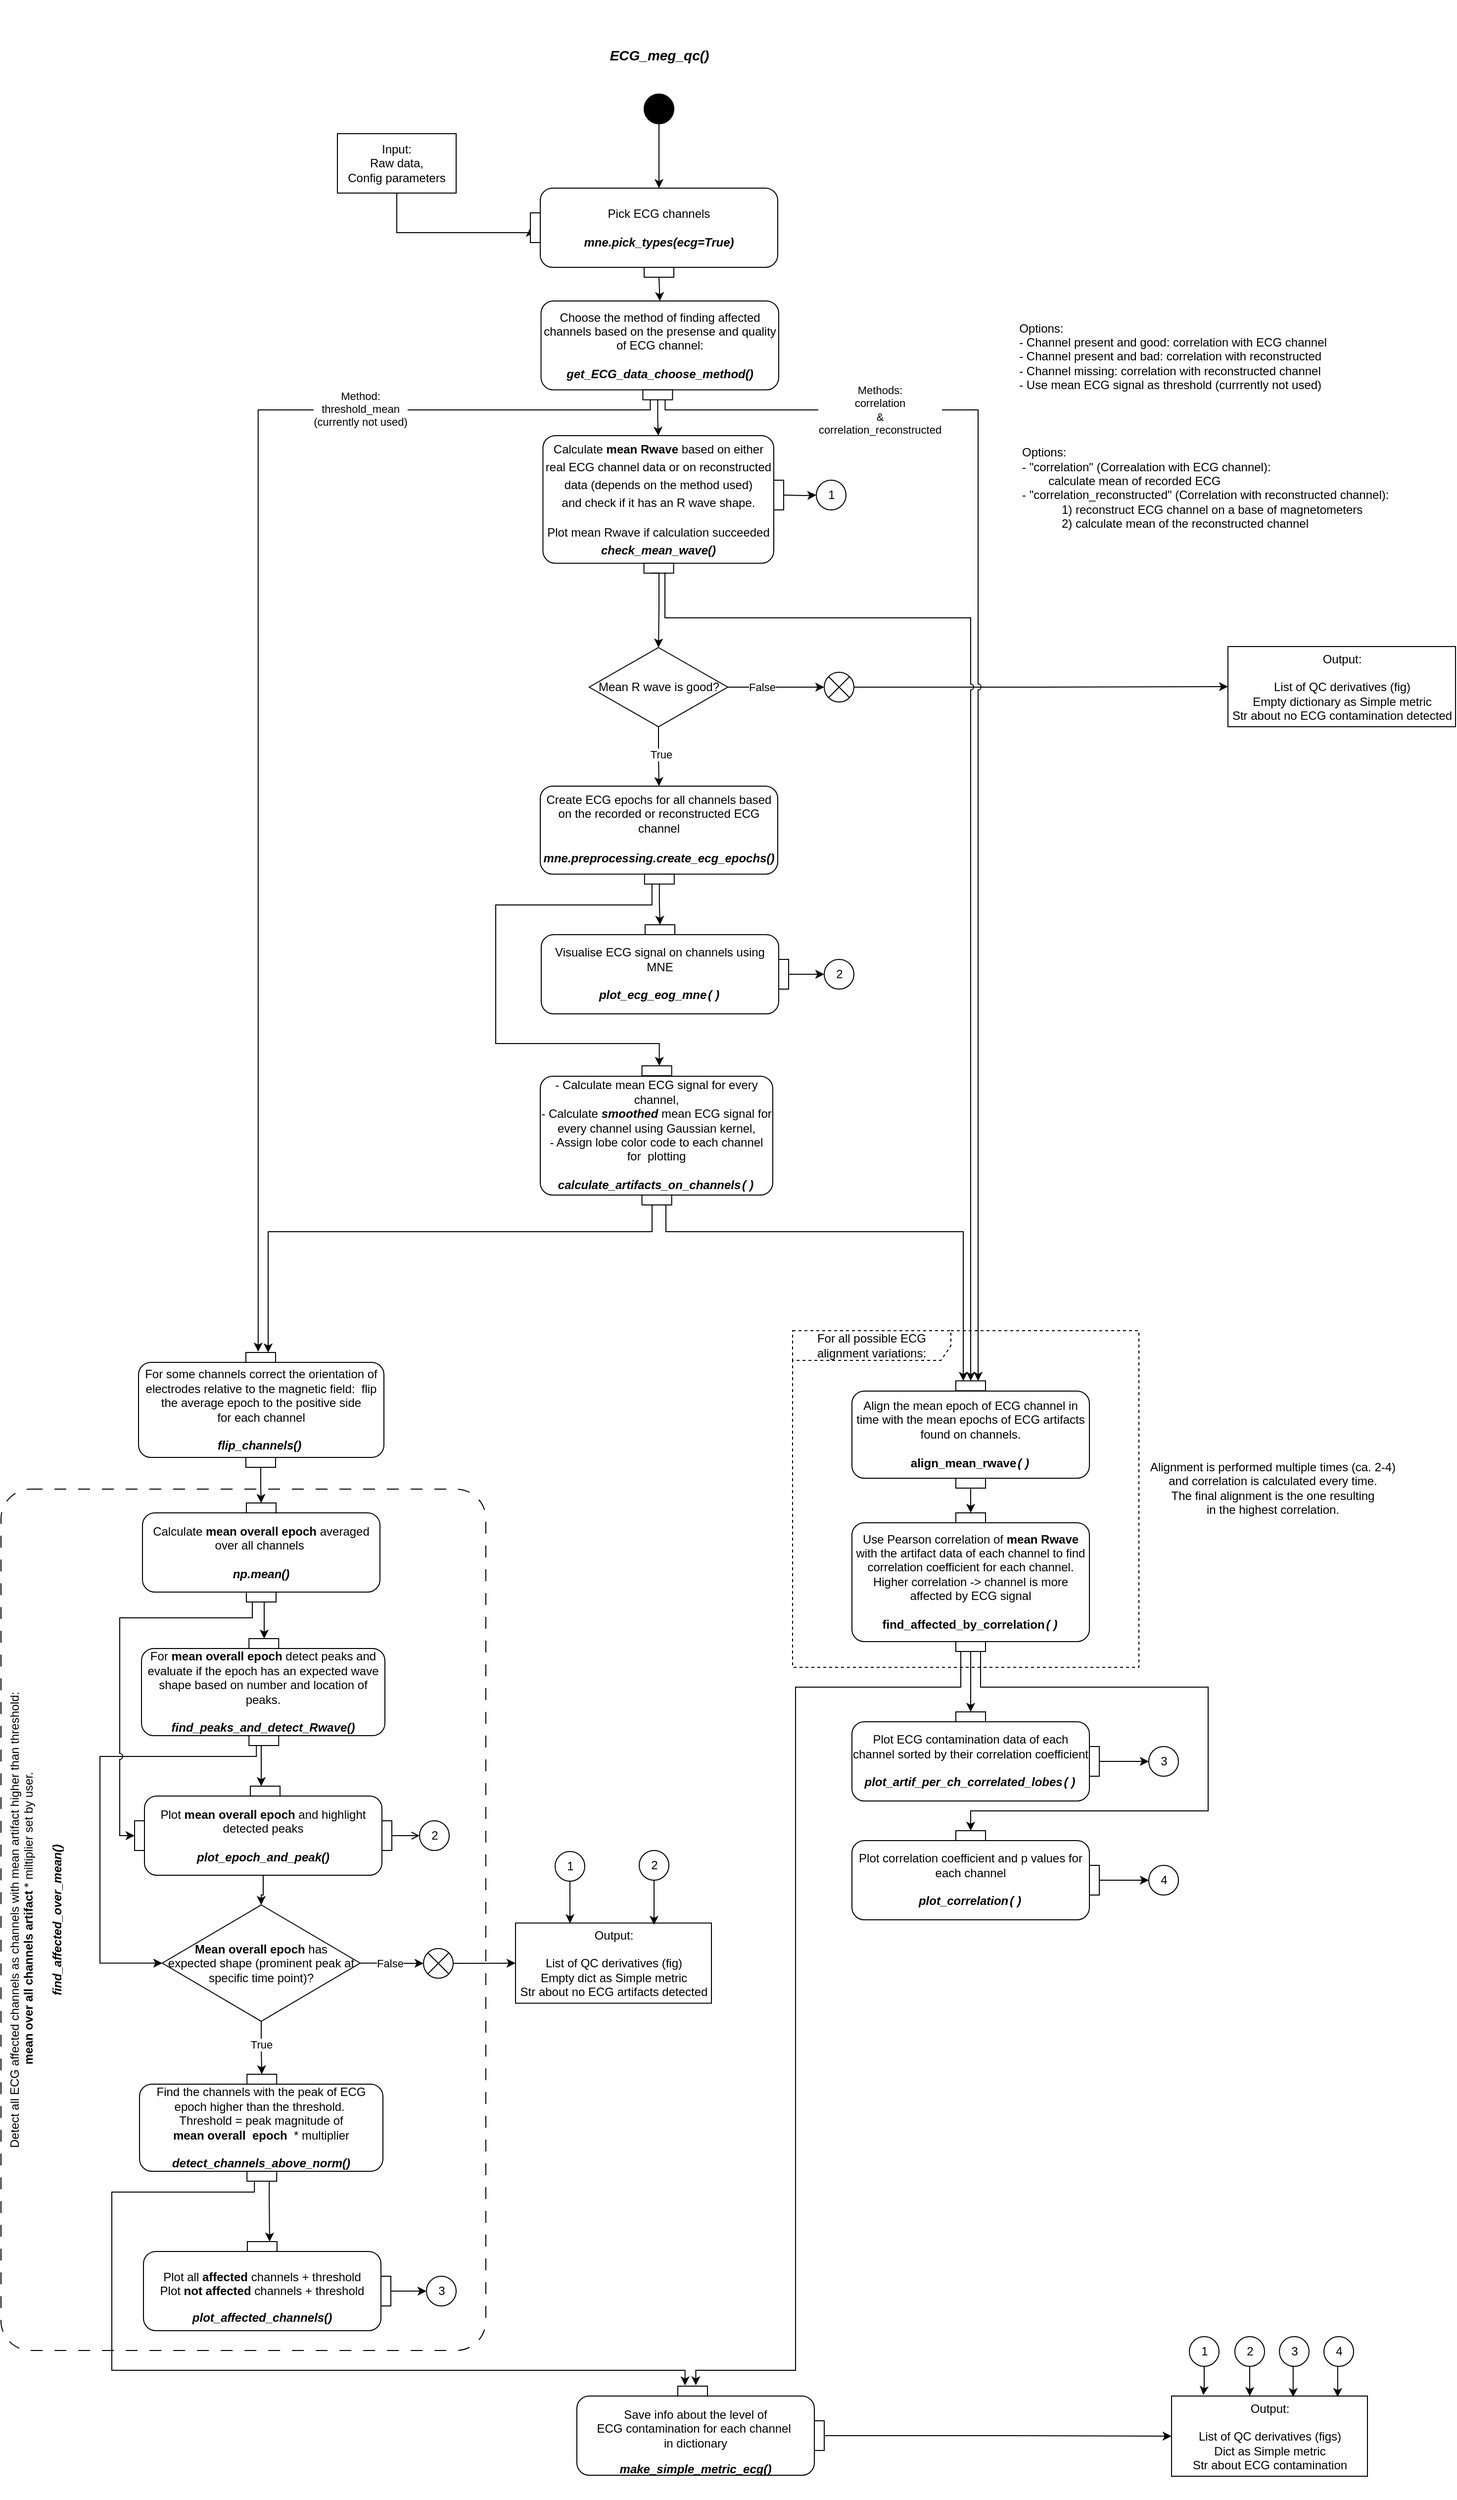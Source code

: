 <mxfile version="21.6.8" type="device">
  <diagram name="Page-1" id="929967ad-93f9-6ef4-fab6-5d389245f69c">
    <mxGraphModel dx="2554" dy="3474" grid="1" gridSize="10" guides="1" tooltips="1" connect="1" arrows="1" fold="1" page="0" pageScale="1.5" pageWidth="827" pageHeight="1169" background="none" math="0" shadow="0">
      <root>
        <mxCell id="0" style=";html=1;" />
        <mxCell id="1" style=";html=1;" parent="0" />
        <mxCell id="1672d66443f91eb5-23" value="&lt;font style=&quot;font-size: 14px;&quot;&gt;&lt;br&gt;&lt;i&gt;ECG_meg_qc()&lt;/i&gt;&lt;br&gt;&lt;/font&gt;" style="text;strokeColor=none;fillColor=none;html=1;fontSize=28;fontStyle=1;verticalAlign=middle;align=center;" parent="1" vertex="1">
          <mxGeometry x="-1190" y="-2580" width="1110" height="40" as="geometry" />
        </mxCell>
        <mxCell id="qlgW9oU40mQZMEhXMN03-3" style="edgeStyle=orthogonalEdgeStyle;rounded=0;orthogonalLoop=1;jettySize=auto;html=1;entryX=0;entryY=0.5;entryDx=0;entryDy=0;" parent="1" source="q_XP9tdPbFsaZTS1878Z-1" target="q_XP9tdPbFsaZTS1878Z-9" edge="1">
          <mxGeometry relative="1" as="geometry">
            <Array as="points">
              <mxPoint x="-900" y="-2359" />
            </Array>
          </mxGeometry>
        </mxCell>
        <mxCell id="q_XP9tdPbFsaZTS1878Z-1" value="Input:&lt;br style=&quot;border-color: var(--border-color);&quot;&gt;Raw data,&lt;br&gt;Config parameters" style="rounded=0;whiteSpace=wrap;html=1;" parent="1" vertex="1">
          <mxGeometry x="-960" y="-2459" width="120" height="60" as="geometry" />
        </mxCell>
        <mxCell id="q_XP9tdPbFsaZTS1878Z-12" value="" style="edgeStyle=orthogonalEdgeStyle;rounded=0;orthogonalLoop=1;jettySize=auto;html=1;" parent="1" source="q_XP9tdPbFsaZTS1878Z-2" target="q_XP9tdPbFsaZTS1878Z-8" edge="1">
          <mxGeometry relative="1" as="geometry" />
        </mxCell>
        <mxCell id="q_XP9tdPbFsaZTS1878Z-2" value="" style="ellipse;fillColor=strokeColor;" parent="1" vertex="1">
          <mxGeometry x="-650" y="-2499" width="30" height="30" as="geometry" />
        </mxCell>
        <mxCell id="q_XP9tdPbFsaZTS1878Z-7" value="" style="group;flipV=1;" parent="1" vertex="1" connectable="0">
          <mxGeometry x="-765" y="-2404" width="250" height="90" as="geometry" />
        </mxCell>
        <mxCell id="q_XP9tdPbFsaZTS1878Z-8" value="Pick ECG channels&lt;br&gt;&lt;br&gt;&lt;b&gt;&lt;i&gt;mne.pick_types(ecg=True)&lt;/i&gt;&lt;/b&gt;" style="html=1;align=center;verticalAlign=middle;rounded=1;absoluteArcSize=1;arcSize=25;dashed=0;fontFamily=Helvetica;fontSize=12;whiteSpace=wrap;container=0;noLabel=0;imageAlign=center;" parent="q_XP9tdPbFsaZTS1878Z-7" vertex="1">
          <mxGeometry x="10" width="240" height="80" as="geometry" />
        </mxCell>
        <mxCell id="q_XP9tdPbFsaZTS1878Z-9" value="pinIn 2" style="fontStyle=0;labelPosition=left;verticalLabelPosition=middle;align=right;verticalAlign=middle;spacingLeft=2;fontFamily=Helvetica;fontSize=12;flipH=0;resizable=0;container=0;noLabel=1;" parent="q_XP9tdPbFsaZTS1878Z-7" vertex="1">
          <mxGeometry y="25" width="10" height="30" as="geometry" />
        </mxCell>
        <mxCell id="q_XP9tdPbFsaZTS1878Z-10" value="pinIn 1" style="fontStyle=0;labelPosition=center;verticalLabelPosition=top;align=center;verticalAlign=bottom;spacingLeft=2;fontFamily=Helvetica;fontSize=12;resizable=0;container=0;noLabel=1;" parent="q_XP9tdPbFsaZTS1878Z-7" vertex="1">
          <mxGeometry x="115" y="80" width="30" height="10" as="geometry" />
        </mxCell>
        <mxCell id="q_XP9tdPbFsaZTS1878Z-124" value="" style="edgeStyle=orthogonalEdgeStyle;rounded=0;orthogonalLoop=1;jettySize=auto;html=1;" parent="1" source="q_XP9tdPbFsaZTS1878Z-117" target="q_XP9tdPbFsaZTS1878Z-123" edge="1">
          <mxGeometry relative="1" as="geometry" />
        </mxCell>
        <mxCell id="q_XP9tdPbFsaZTS1878Z-125" value="True" style="edgeLabel;html=1;align=center;verticalAlign=middle;resizable=0;points=[];" parent="q_XP9tdPbFsaZTS1878Z-124" vertex="1" connectable="0">
          <mxGeometry x="-0.128" relative="1" as="geometry">
            <mxPoint as="offset" />
          </mxGeometry>
        </mxCell>
        <mxCell id="jzh1gqENJoQ-7TW8aTZ5-4" value="" style="edgeStyle=orthogonalEdgeStyle;rounded=0;jumpStyle=arc;orthogonalLoop=1;jettySize=auto;html=1;" parent="1" source="q_XP9tdPbFsaZTS1878Z-117" target="jzh1gqENJoQ-7TW8aTZ5-3" edge="1">
          <mxGeometry relative="1" as="geometry" />
        </mxCell>
        <mxCell id="jzh1gqENJoQ-7TW8aTZ5-5" value="False" style="edgeLabel;html=1;align=center;verticalAlign=middle;resizable=0;points=[];" parent="jzh1gqENJoQ-7TW8aTZ5-4" vertex="1" connectable="0">
          <mxGeometry x="-0.066" relative="1" as="geometry">
            <mxPoint as="offset" />
          </mxGeometry>
        </mxCell>
        <mxCell id="q_XP9tdPbFsaZTS1878Z-117" value="&lt;b style=&quot;border-color: var(--border-color);&quot;&gt;Mean overall epoch&lt;/b&gt;&amp;nbsp;has&lt;br style=&quot;border-color: var(--border-color);&quot;&gt;&lt;font style=&quot;border-color: var(--border-color);&quot;&gt;expected&lt;/font&gt;&amp;nbsp;&lt;font style=&quot;border-color: var(--border-color);&quot;&gt;shape (prominent peak at specific time point)?&lt;/font&gt;" style="rhombus;html=1;fontSize=12;whiteSpace=wrap;" parent="1" vertex="1">
          <mxGeometry x="-1137" y="-670" width="200" height="117.5" as="geometry" />
        </mxCell>
        <mxCell id="q_XP9tdPbFsaZTS1878Z-118" style="edgeStyle=orthogonalEdgeStyle;rounded=0;orthogonalLoop=1;jettySize=auto;html=1;entryX=0;entryY=0.5;entryDx=0;entryDy=0;exitX=0.25;exitY=1;exitDx=0;exitDy=0;jumpStyle=arc;" parent="1" source="q_XP9tdPbFsaZTS1878Z-78" target="q_XP9tdPbFsaZTS1878Z-117" edge="1">
          <mxGeometry relative="1" as="geometry">
            <mxPoint x="-988" y="-701" as="sourcePoint" />
            <Array as="points">
              <mxPoint x="-1042" y="-820" />
              <mxPoint x="-1200" y="-820" />
              <mxPoint x="-1200" y="-611" />
            </Array>
            <mxPoint x="-1120" y="-481" as="targetPoint" />
          </mxGeometry>
        </mxCell>
        <mxCell id="q_XP9tdPbFsaZTS1878Z-120" value="" style="group" parent="1" vertex="1" connectable="0">
          <mxGeometry x="-1117" y="-370" width="397" height="290" as="geometry" />
        </mxCell>
        <mxCell id="q_XP9tdPbFsaZTS1878Z-121" value="&lt;div style=&quot;border-color: var(--border-color);&quot;&gt;Find the channels with the&amp;nbsp;peak&lt;span style=&quot;border-color: var(--border-color); background-color: initial;&quot;&gt;&amp;nbsp;of ECG epoch higher than the threshold.&amp;nbsp;&lt;/span&gt;&lt;/div&gt;&lt;div style=&quot;border-color: var(--border-color);&quot;&gt;&lt;span style=&quot;border-color: var(--border-color); background-color: initial;&quot;&gt;Threshold = peak magnitude of &lt;br&gt;&lt;b&gt;mean overall&amp;nbsp; epoch&lt;/b&gt;&amp;nbsp; * multiplier&lt;/span&gt;&lt;/div&gt;&lt;br style=&quot;border-color: var(--border-color);&quot;&gt;&lt;b&gt;&lt;i&gt;detect_channels_above_norm()&lt;/i&gt;&lt;/b&gt;" style="html=1;align=center;verticalAlign=middle;rounded=1;absoluteArcSize=1;arcSize=25;dashed=0;fontFamily=Helvetica;fontSize=12;whiteSpace=wrap;container=0;noLabel=0;imageAlign=center;" parent="q_XP9tdPbFsaZTS1878Z-120" vertex="1">
          <mxGeometry x="-43" y="-119" width="246.0" height="88" as="geometry" />
        </mxCell>
        <mxCell id="q_XP9tdPbFsaZTS1878Z-122" value="pinOut 2" style="fontStyle=0;labelPosition=center;verticalLabelPosition=bottom;align=center;verticalAlign=top;spacingLeft=2;fontFamily=Helvetica;fontSize=12;resizable=0;container=0;noLabel=1;" parent="q_XP9tdPbFsaZTS1878Z-120" vertex="1">
          <mxGeometry x="65.625" y="-31.0" width="30" height="10" as="geometry" />
        </mxCell>
        <mxCell id="q_XP9tdPbFsaZTS1878Z-123" value="pinIn 1" style="fontStyle=0;labelPosition=center;verticalLabelPosition=top;align=center;verticalAlign=bottom;spacingLeft=2;fontFamily=Helvetica;fontSize=12;resizable=0;container=0;noLabel=1;" parent="q_XP9tdPbFsaZTS1878Z-120" vertex="1">
          <mxGeometry x="65.625" y="-129" width="30" height="10" as="geometry" />
        </mxCell>
        <mxCell id="q_XP9tdPbFsaZTS1878Z-130" value="" style="edgeStyle=orthogonalEdgeStyle;rounded=0;orthogonalLoop=1;jettySize=auto;html=1;exitX=0.75;exitY=1;exitDx=0;exitDy=0;entryX=0.75;entryY=0;entryDx=0;entryDy=0;" parent="1" source="q_XP9tdPbFsaZTS1878Z-122" target="q_XP9tdPbFsaZTS1878Z-129" edge="1">
          <mxGeometry relative="1" as="geometry">
            <mxPoint x="-1033" y="-390" as="sourcePoint" />
            <mxPoint x="-1033" y="-350" as="targetPoint" />
            <Array as="points">
              <mxPoint x="-1029" y="-371" />
              <mxPoint x="-1028" y="-350" />
            </Array>
          </mxGeometry>
        </mxCell>
        <mxCell id="q_XP9tdPbFsaZTS1878Z-132" value="" style="group" parent="1" vertex="1" connectable="0">
          <mxGeometry x="-1156" y="-330" width="250" height="100" as="geometry" />
        </mxCell>
        <mxCell id="q_XP9tdPbFsaZTS1878Z-126" value="" style="group" parent="q_XP9tdPbFsaZTS1878Z-132" vertex="1" connectable="0">
          <mxGeometry width="240" height="100" as="geometry" />
        </mxCell>
        <mxCell id="q_XP9tdPbFsaZTS1878Z-127" value="&lt;p style=&quot;border-color: var(--border-color);&quot;&gt;Plot all&lt;b style=&quot;border-color: var(--border-color);&quot;&gt;&amp;nbsp;affected&lt;/b&gt;&amp;nbsp;channels + threshold&lt;br&gt;&lt;span style=&quot;background-color: initial;&quot;&gt;Plot&amp;nbsp;&lt;/span&gt;&lt;b style=&quot;background-color: initial; border-color: var(--border-color);&quot;&gt;not affected&amp;nbsp;&lt;/b&gt;&lt;span style=&quot;background-color: initial;&quot;&gt;channels + threshold&lt;/span&gt;&lt;/p&gt;&lt;b&gt;&lt;i&gt;plot_affected_channels()&lt;/i&gt;&lt;/b&gt;" style="html=1;align=center;verticalAlign=middle;rounded=1;absoluteArcSize=1;arcSize=25;dashed=0;fontFamily=Helvetica;fontSize=12;whiteSpace=wrap;container=0;noLabel=0;imageAlign=center;" parent="q_XP9tdPbFsaZTS1878Z-126" vertex="1">
          <mxGeometry y="10" width="240" height="80" as="geometry" />
        </mxCell>
        <mxCell id="q_XP9tdPbFsaZTS1878Z-129" value="pinIn 1" style="fontStyle=0;labelPosition=center;verticalLabelPosition=top;align=center;verticalAlign=bottom;spacingLeft=2;fontFamily=Helvetica;fontSize=12;resizable=0;container=0;noLabel=1;" parent="q_XP9tdPbFsaZTS1878Z-126" vertex="1">
          <mxGeometry x="105" width="30" height="10" as="geometry" />
        </mxCell>
        <mxCell id="q_XP9tdPbFsaZTS1878Z-131" value="pinOut 1" style="fontStyle=0;labelPosition=right;verticalLabelPosition=middle;align=left;verticalAlign=middle;spacingLeft=2;fontFamily=Helvetica;fontSize=12;resizable=0;container=0;noLabel=1;" parent="q_XP9tdPbFsaZTS1878Z-132" vertex="1">
          <mxGeometry x="240" y="35.0" width="10" height="30" as="geometry" />
        </mxCell>
        <mxCell id="q_XP9tdPbFsaZTS1878Z-162" value="3" style="ellipse;html=1;" parent="1" vertex="1">
          <mxGeometry x="-870" y="-295" width="30" height="30" as="geometry" />
        </mxCell>
        <mxCell id="q_XP9tdPbFsaZTS1878Z-163" value="" style="edgeStyle=orthogonalEdgeStyle;rounded=0;orthogonalLoop=1;jettySize=auto;html=1;" parent="1" source="q_XP9tdPbFsaZTS1878Z-131" target="q_XP9tdPbFsaZTS1878Z-162" edge="1">
          <mxGeometry relative="1" as="geometry" />
        </mxCell>
        <mxCell id="zNMVAwUSSOP5G73fzrCB-4" style="edgeStyle=orthogonalEdgeStyle;rounded=0;orthogonalLoop=1;jettySize=auto;html=1;exitX=0.25;exitY=1;exitDx=0;exitDy=0;entryX=0.244;entryY=-0.072;entryDx=0;entryDy=0;entryPerimeter=0;" parent="1" source="q_XP9tdPbFsaZTS1878Z-122" target="ua0UwOFp4txvmiH0tm5q-78" edge="1">
          <mxGeometry relative="1" as="geometry">
            <mxPoint x="-810" y="-220" as="targetPoint" />
            <Array as="points">
              <mxPoint x="-1044" y="-380" />
              <mxPoint x="-1188" y="-380" />
              <mxPoint x="-1188" y="-200" />
              <mxPoint x="-609" y="-200" />
            </Array>
          </mxGeometry>
        </mxCell>
        <mxCell id="zNMVAwUSSOP5G73fzrCB-7" value="" style="group" parent="1" vertex="1" connectable="0">
          <mxGeometry x="-728" y="-184" width="260" height="100" as="geometry" />
        </mxCell>
        <mxCell id="q_XP9tdPbFsaZTS1878Z-164" value="" style="group" parent="zNMVAwUSSOP5G73fzrCB-7" vertex="1" connectable="0">
          <mxGeometry x="10" width="250" height="100" as="geometry" />
        </mxCell>
        <mxCell id="q_XP9tdPbFsaZTS1878Z-165" value="" style="group" parent="q_XP9tdPbFsaZTS1878Z-164" vertex="1" connectable="0">
          <mxGeometry width="240" height="100" as="geometry" />
        </mxCell>
        <mxCell id="q_XP9tdPbFsaZTS1878Z-166" value="&lt;p style=&quot;border-color: var(--border-color);&quot;&gt;Save info about the level of ECG&amp;nbsp;contamination for each channel&amp;nbsp;&lt;br&gt;&lt;span style=&quot;background-color: initial;&quot;&gt;in dictionary&lt;/span&gt;&lt;/p&gt;&lt;i&gt;&lt;b&gt;make_simple_metric_ecg()&lt;/b&gt;&lt;/i&gt;" style="html=1;align=center;verticalAlign=middle;rounded=1;absoluteArcSize=1;arcSize=25;dashed=0;fontFamily=Helvetica;fontSize=12;whiteSpace=wrap;container=0;noLabel=0;imageAlign=center;" parent="q_XP9tdPbFsaZTS1878Z-165" vertex="1">
          <mxGeometry y="10" width="240" height="80" as="geometry" />
        </mxCell>
        <mxCell id="ua0UwOFp4txvmiH0tm5q-78" value="pinIn 1" style="fontStyle=0;labelPosition=center;verticalLabelPosition=top;align=center;verticalAlign=bottom;spacingLeft=2;fontFamily=Helvetica;fontSize=12;resizable=0;container=0;noLabel=1;" parent="q_XP9tdPbFsaZTS1878Z-165" vertex="1">
          <mxGeometry x="102" width="30" height="10" as="geometry" />
        </mxCell>
        <mxCell id="q_XP9tdPbFsaZTS1878Z-168" value="pinOut 1" style="fontStyle=0;labelPosition=right;verticalLabelPosition=middle;align=left;verticalAlign=middle;spacingLeft=2;fontFamily=Helvetica;fontSize=12;resizable=0;container=0;noLabel=1;" parent="q_XP9tdPbFsaZTS1878Z-164" vertex="1">
          <mxGeometry x="240" y="35.0" width="10" height="30" as="geometry" />
        </mxCell>
        <mxCell id="zNMVAwUSSOP5G73fzrCB-8" value="Output:&lt;br style=&quot;border-color: var(--border-color);&quot;&gt;&lt;br style=&quot;border-color: var(--border-color);&quot;&gt;List of QC derivatives (figs)&lt;br style=&quot;border-color: var(--border-color);&quot;&gt;Dict as Simple metric&lt;br style=&quot;border-color: var(--border-color);&quot;&gt;Str about ECG contamination" style="html=1;dashed=0;fontFamily=Helvetica;fontSize=12;fontColor=rgb(0, 0, 0);align=center;strokeColor=rgb(0, 0, 0);fillColor=rgb(255, 255, 255);" parent="1" vertex="1">
          <mxGeometry x="-117" y="-174" width="198" height="81" as="geometry" />
        </mxCell>
        <mxCell id="zNMVAwUSSOP5G73fzrCB-9" style="edgeStyle=orthogonalEdgeStyle;rounded=0;orthogonalLoop=1;jettySize=auto;html=1;" parent="1" source="q_XP9tdPbFsaZTS1878Z-168" target="zNMVAwUSSOP5G73fzrCB-8" edge="1">
          <mxGeometry relative="1" as="geometry" />
        </mxCell>
        <mxCell id="q_XP9tdPbFsaZTS1878Z-43" value="" style="group" parent="1" vertex="1" connectable="0">
          <mxGeometry x="-1119" y="-1100" width="409" height="1020" as="geometry" />
        </mxCell>
        <mxCell id="q_XP9tdPbFsaZTS1878Z-44" value="For some channels correct the orientation of electrodes relative to the magnetic field:&amp;nbsp;&amp;nbsp;flip the average epoch to the positive side&lt;br&gt;for each channel&lt;br&gt;&lt;br&gt;&lt;b&gt;&lt;i&gt;flip_channels()&lt;/i&gt;&lt;/b&gt;&amp;nbsp;" style="html=1;align=center;verticalAlign=middle;rounded=1;absoluteArcSize=1;arcSize=25;dashed=0;fontFamily=Helvetica;fontSize=12;whiteSpace=wrap;container=0;noLabel=0;imageAlign=center;" parent="q_XP9tdPbFsaZTS1878Z-43" vertex="1">
          <mxGeometry x="-42" y="-118" width="248" height="96" as="geometry" />
        </mxCell>
        <mxCell id="q_XP9tdPbFsaZTS1878Z-45" value="pinOut 2" style="fontStyle=0;labelPosition=center;verticalLabelPosition=bottom;align=center;verticalAlign=top;spacingLeft=2;fontFamily=Helvetica;fontSize=12;resizable=0;container=0;noLabel=1;" parent="q_XP9tdPbFsaZTS1878Z-43" vertex="1">
          <mxGeometry x="66.5" y="-22" width="30" height="10" as="geometry" />
        </mxCell>
        <mxCell id="q_XP9tdPbFsaZTS1878Z-46" value="pinIn 1" style="fontStyle=0;labelPosition=center;verticalLabelPosition=top;align=center;verticalAlign=bottom;spacingLeft=2;fontFamily=Helvetica;fontSize=12;resizable=0;container=0;noLabel=1;" parent="q_XP9tdPbFsaZTS1878Z-43" vertex="1">
          <mxGeometry x="66.5" y="-128" width="30" height="10" as="geometry" />
        </mxCell>
        <mxCell id="ua0UwOFp4txvmiH0tm5q-93" value="1" style="ellipse;html=1;" parent="q_XP9tdPbFsaZTS1878Z-43" vertex="1">
          <mxGeometry x="379" y="376" width="30" height="30" as="geometry" />
        </mxCell>
        <mxCell id="q_XP9tdPbFsaZTS1878Z-57" value="" style="edgeStyle=orthogonalEdgeStyle;rounded=0;orthogonalLoop=1;jettySize=auto;html=1;" parent="1" source="q_XP9tdPbFsaZTS1878Z-45" target="q_XP9tdPbFsaZTS1878Z-55" edge="1">
          <mxGeometry relative="1" as="geometry" />
        </mxCell>
        <mxCell id="q_XP9tdPbFsaZTS1878Z-108" style="edgeStyle=orthogonalEdgeStyle;rounded=0;orthogonalLoop=1;jettySize=auto;html=1;entryX=0.5;entryY=0;entryDx=0;entryDy=0;" parent="1" edge="1">
          <mxGeometry relative="1" as="geometry">
            <mxPoint x="-1038.444" y="-831" as="sourcePoint" />
            <mxPoint x="-1037" y="-790" as="targetPoint" />
            <Array as="points">
              <mxPoint x="-1037" y="-831" />
            </Array>
          </mxGeometry>
        </mxCell>
        <mxCell id="q_XP9tdPbFsaZTS1878Z-109" style="edgeStyle=orthogonalEdgeStyle;rounded=0;orthogonalLoop=1;jettySize=auto;html=1;entryX=0;entryY=0.5;entryDx=0;entryDy=0;jumpStyle=arc;exitX=0.25;exitY=1;exitDx=0;exitDy=0;" parent="1" source="q_XP9tdPbFsaZTS1878Z-54" target="q_XP9tdPbFsaZTS1878Z-116" edge="1">
          <mxGeometry relative="1" as="geometry">
            <mxPoint x="-1072" y="-970" as="sourcePoint" />
            <Array as="points">
              <mxPoint x="-1046" y="-960" />
              <mxPoint x="-1180" y="-960" />
              <mxPoint x="-1180" y="-740" />
            </Array>
          </mxGeometry>
        </mxCell>
        <mxCell id="q_XP9tdPbFsaZTS1878Z-110" value="2" style="ellipse;html=1;" parent="1" vertex="1">
          <mxGeometry x="-877" y="-755" width="30" height="30" as="geometry" />
        </mxCell>
        <mxCell id="q_XP9tdPbFsaZTS1878Z-111" value="" style="endArrow=open;html=1;rounded=0;align=center;verticalAlign=top;endFill=0;labelBackgroundColor=none;endSize=6;exitX=1;exitY=0.5;exitDx=0;exitDy=0;" parent="1" source="q_XP9tdPbFsaZTS1878Z-115" target="q_XP9tdPbFsaZTS1878Z-110" edge="1">
          <mxGeometry relative="1" as="geometry">
            <mxPoint x="-890" y="-740" as="sourcePoint" />
          </mxGeometry>
        </mxCell>
        <mxCell id="q_XP9tdPbFsaZTS1878Z-116" value="pinOut 1" style="fontStyle=0;labelPosition=right;verticalLabelPosition=middle;align=left;verticalAlign=middle;spacingLeft=2;fontFamily=Helvetica;fontSize=12;resizable=0;container=0;noLabel=1;" parent="1" vertex="1">
          <mxGeometry x="-1165" y="-755.0" width="10" height="30" as="geometry" />
        </mxCell>
        <mxCell id="jzh1gqENJoQ-7TW8aTZ5-2" value="" style="edgeStyle=orthogonalEdgeStyle;rounded=0;jumpStyle=arc;orthogonalLoop=1;jettySize=auto;html=1;" parent="1" source="q_XP9tdPbFsaZTS1878Z-102" target="q_XP9tdPbFsaZTS1878Z-117" edge="1">
          <mxGeometry relative="1" as="geometry" />
        </mxCell>
        <mxCell id="Nbf0Tub4fTZDGGXtQ6uE-23" value="" style="edgeStyle=orthogonalEdgeStyle;rounded=0;orthogonalLoop=1;jettySize=auto;html=1;fontFamily=Helvetica;fontColor=#000000;" parent="1" source="jzh1gqENJoQ-7TW8aTZ5-6" target="zNMVAwUSSOP5G73fzrCB-8" edge="1">
          <mxGeometry relative="1" as="geometry">
            <Array as="points">
              <mxPoint x="-24" y="-174" />
              <mxPoint x="-24" y="-174" />
            </Array>
          </mxGeometry>
        </mxCell>
        <mxCell id="jzh1gqENJoQ-7TW8aTZ5-6" value="2" style="ellipse;html=1;" parent="1" vertex="1">
          <mxGeometry x="-53" y="-234" width="30" height="30" as="geometry" />
        </mxCell>
        <mxCell id="ua0UwOFp4txvmiH0tm5q-86" style="edgeStyle=orthogonalEdgeStyle;rounded=0;orthogonalLoop=1;jettySize=auto;html=1;exitX=0.5;exitY=1;exitDx=0;exitDy=0;entryX=0.636;entryY=0.012;entryDx=0;entryDy=0;entryPerimeter=0;" parent="1" edge="1">
          <mxGeometry relative="1" as="geometry">
            <mxPoint x="4" y="-204" as="sourcePoint" />
            <mxPoint x="5.928" y="-173.028" as="targetPoint" />
          </mxGeometry>
        </mxCell>
        <mxCell id="jzh1gqENJoQ-7TW8aTZ5-7" value="3" style="ellipse;html=1;" parent="1" vertex="1">
          <mxGeometry x="-8" y="-234" width="30" height="30" as="geometry" />
        </mxCell>
        <mxCell id="jzh1gqENJoQ-7TW8aTZ5-13" value="Output:&lt;br style=&quot;border-color: var(--border-color);&quot;&gt;&lt;br style=&quot;border-color: var(--border-color);&quot;&gt;List of QC derivatives (fig)&lt;br style=&quot;border-color: var(--border-color);&quot;&gt;Empty dict as Simple metric&lt;br style=&quot;border-color: var(--border-color);&quot;&gt;Str about no ECG artifacts detected" style="html=1;dashed=0;fontFamily=Helvetica;fontSize=12;fontColor=rgb(0, 0, 0);align=center;strokeColor=rgb(0, 0, 0);fillColor=rgb(255, 255, 255);" parent="1" vertex="1">
          <mxGeometry x="-780" y="-651.75" width="198" height="81" as="geometry" />
        </mxCell>
        <mxCell id="jzh1gqENJoQ-7TW8aTZ5-14" style="edgeStyle=orthogonalEdgeStyle;rounded=0;jumpStyle=arc;orthogonalLoop=1;jettySize=auto;html=1;entryX=0;entryY=0.5;entryDx=0;entryDy=0;" parent="1" source="jzh1gqENJoQ-7TW8aTZ5-3" target="jzh1gqENJoQ-7TW8aTZ5-13" edge="1">
          <mxGeometry relative="1" as="geometry" />
        </mxCell>
        <mxCell id="jzh1gqENJoQ-7TW8aTZ5-16" value="" style="edgeStyle=orthogonalEdgeStyle;rounded=0;jumpStyle=arc;orthogonalLoop=1;jettySize=auto;html=1;entryX=0.707;entryY=0.022;entryDx=0;entryDy=0;entryPerimeter=0;" parent="1" source="jzh1gqENJoQ-7TW8aTZ5-15" target="jzh1gqENJoQ-7TW8aTZ5-13" edge="1">
          <mxGeometry relative="1" as="geometry" />
        </mxCell>
        <mxCell id="jzh1gqENJoQ-7TW8aTZ5-15" value="2" style="ellipse;html=1;" parent="1" vertex="1">
          <mxGeometry x="-655" y="-725" width="30" height="30" as="geometry" />
        </mxCell>
        <mxCell id="q_XP9tdPbFsaZTS1878Z-77" value="&lt;font style=&quot;border-color: var(--border-color); background-color: initial;&quot;&gt;For&amp;nbsp;&lt;b style=&quot;border-color: var(--border-color);&quot;&gt;mean overall epoch&amp;nbsp;&lt;/b&gt;&lt;/font&gt;detect peaks and evaluate if the epoch has an expected wave shape based on number and location of peaks.&lt;br style=&quot;border-color: var(--border-color);&quot;&gt;&lt;br style=&quot;border-color: var(--border-color);&quot;&gt;&lt;b&gt;&lt;i&gt;find_peaks_and_detect_Rwave()&lt;/i&gt;&lt;/b&gt;" style="html=1;align=center;verticalAlign=middle;rounded=1;absoluteArcSize=1;arcSize=25;dashed=0;fontFamily=Helvetica;fontSize=12;whiteSpace=wrap;container=0;noLabel=0;imageAlign=center;" parent="1" vertex="1">
          <mxGeometry x="-1158" y="-929" width="246.0" height="88" as="geometry" />
        </mxCell>
        <mxCell id="q_XP9tdPbFsaZTS1878Z-78" value="pinOut 2" style="fontStyle=0;labelPosition=center;verticalLabelPosition=bottom;align=center;verticalAlign=top;spacingLeft=2;fontFamily=Helvetica;fontSize=12;resizable=0;container=0;noLabel=1;" parent="1" vertex="1">
          <mxGeometry x="-1049.375" y="-841" width="30" height="10" as="geometry" />
        </mxCell>
        <mxCell id="q_XP9tdPbFsaZTS1878Z-79" value="pinIn 1" style="fontStyle=0;labelPosition=center;verticalLabelPosition=top;align=center;verticalAlign=bottom;spacingLeft=2;fontFamily=Helvetica;fontSize=12;resizable=0;container=0;noLabel=1;" parent="1" vertex="1">
          <mxGeometry x="-1049.375" y="-939" width="30" height="10" as="geometry" />
        </mxCell>
        <mxCell id="q_XP9tdPbFsaZTS1878Z-80" value="" style="edgeStyle=orthogonalEdgeStyle;rounded=0;orthogonalLoop=1;jettySize=auto;html=1;" parent="1" source="q_XP9tdPbFsaZTS1878Z-54" target="q_XP9tdPbFsaZTS1878Z-79" edge="1">
          <mxGeometry relative="1" as="geometry">
            <Array as="points">
              <mxPoint x="-1034" y="-970" />
              <mxPoint x="-1034" y="-970" />
            </Array>
          </mxGeometry>
        </mxCell>
        <mxCell id="q_XP9tdPbFsaZTS1878Z-53" value="&lt;font style=&quot;border-color: var(--border-color); background-color: initial; text-align: left;&quot;&gt;Calculate &lt;b&gt;mean overall epoch&lt;/b&gt; averaged over&lt;/font&gt;&amp;nbsp;all channels&amp;nbsp;&lt;br style=&quot;border-color: var(--border-color);&quot;&gt;&lt;br style=&quot;border-color: var(--border-color);&quot;&gt;&lt;b style=&quot;border-color: var(--border-color);&quot;&gt;&lt;i style=&quot;border-color: var(--border-color);&quot;&gt;np.mean()&lt;/i&gt;&lt;/b&gt;" style="html=1;align=center;verticalAlign=middle;rounded=1;absoluteArcSize=1;arcSize=25;dashed=0;fontFamily=Helvetica;fontSize=12;whiteSpace=wrap;container=0;noLabel=0;imageAlign=center;" parent="1" vertex="1">
          <mxGeometry x="-1157" y="-1066" width="240" height="80" as="geometry" />
        </mxCell>
        <mxCell id="q_XP9tdPbFsaZTS1878Z-54" value="pinOut 2" style="fontStyle=0;labelPosition=center;verticalLabelPosition=bottom;align=center;verticalAlign=top;spacingLeft=2;fontFamily=Helvetica;fontSize=12;resizable=0;container=0;noLabel=1;" parent="1" vertex="1">
          <mxGeometry x="-1052" y="-986" width="30" height="10" as="geometry" />
        </mxCell>
        <mxCell id="q_XP9tdPbFsaZTS1878Z-55" value="pinIn 1" style="fontStyle=0;labelPosition=center;verticalLabelPosition=top;align=center;verticalAlign=bottom;spacingLeft=2;fontFamily=Helvetica;fontSize=12;resizable=0;container=0;noLabel=1;" parent="1" vertex="1">
          <mxGeometry x="-1052" y="-1076" width="30" height="10" as="geometry" />
        </mxCell>
        <mxCell id="jzh1gqENJoQ-7TW8aTZ5-3" value="" style="shape=sumEllipse;perimeter=ellipsePerimeter;whiteSpace=wrap;html=1;backgroundOutline=1;fontFamily=Courier New;fontSize=12;" parent="1" vertex="1">
          <mxGeometry x="-873" y="-626" width="30" height="30" as="geometry" />
        </mxCell>
        <mxCell id="q_XP9tdPbFsaZTS1878Z-101" value="" style="group" parent="1" vertex="1" connectable="0">
          <mxGeometry x="-1113" y="-660" width="395" height="590" as="geometry" />
        </mxCell>
        <mxCell id="q_XP9tdPbFsaZTS1878Z-102" value="Plot&amp;nbsp;&lt;b style=&quot;border-color: var(--border-color);&quot;&gt;mean overall&lt;/b&gt;&lt;span style=&quot;border-color: var(--border-color);&quot;&gt;&amp;nbsp;&lt;b&gt;epoch&lt;/b&gt; and highlight detected peaks&lt;/span&gt;&lt;br style=&quot;border-color: var(--border-color);&quot;&gt;&lt;br style=&quot;border-color: var(--border-color);&quot;&gt;&lt;b&gt;&lt;i&gt;plot_epoch_and_peak()&lt;/i&gt;&lt;/b&gt;" style="html=1;align=center;verticalAlign=middle;rounded=1;absoluteArcSize=1;arcSize=25;dashed=0;fontFamily=Helvetica;fontSize=12;whiteSpace=wrap;container=0;noLabel=0;imageAlign=center;" parent="q_XP9tdPbFsaZTS1878Z-101" vertex="1">
          <mxGeometry x="-42" y="-120" width="240" height="80" as="geometry" />
        </mxCell>
        <mxCell id="q_XP9tdPbFsaZTS1878Z-106" value="pinIn 1" style="fontStyle=0;labelPosition=center;verticalLabelPosition=top;align=center;verticalAlign=bottom;spacingLeft=2;fontFamily=Helvetica;fontSize=12;resizable=0;container=0;noLabel=1;" parent="q_XP9tdPbFsaZTS1878Z-101" vertex="1">
          <mxGeometry x="65" y="-130" width="30" height="10" as="geometry" />
        </mxCell>
        <mxCell id="q_XP9tdPbFsaZTS1878Z-115" value="pinOut 1" style="fontStyle=0;labelPosition=right;verticalLabelPosition=middle;align=left;verticalAlign=middle;spacingLeft=2;fontFamily=Helvetica;fontSize=12;resizable=0;container=0;noLabel=1;" parent="q_XP9tdPbFsaZTS1878Z-101" vertex="1">
          <mxGeometry x="198" y="-95.0" width="10" height="30" as="geometry" />
        </mxCell>
        <mxCell id="ua0UwOFp4txvmiH0tm5q-27" value="" style="edgeStyle=orthogonalEdgeStyle;rounded=0;orthogonalLoop=1;jettySize=auto;html=1;" parent="1" source="huTJLk3M8OtfZe6XO08h-6" target="ua0UwOFp4txvmiH0tm5q-26" edge="1">
          <mxGeometry relative="1" as="geometry" />
        </mxCell>
        <mxCell id="ua0UwOFp4txvmiH0tm5q-28" value="False" style="edgeLabel;html=1;align=center;verticalAlign=middle;resizable=0;points=[];" parent="ua0UwOFp4txvmiH0tm5q-27" vertex="1" connectable="0">
          <mxGeometry x="-0.292" y="1" relative="1" as="geometry">
            <mxPoint y="1" as="offset" />
          </mxGeometry>
        </mxCell>
        <mxCell id="ua0UwOFp4txvmiH0tm5q-38" style="edgeStyle=orthogonalEdgeStyle;rounded=0;orthogonalLoop=1;jettySize=auto;html=1;entryX=0.5;entryY=0;entryDx=0;entryDy=0;" parent="1" source="huTJLk3M8OtfZe6XO08h-6" target="ua0UwOFp4txvmiH0tm5q-36" edge="1">
          <mxGeometry relative="1" as="geometry" />
        </mxCell>
        <mxCell id="ua0UwOFp4txvmiH0tm5q-39" value="True" style="edgeLabel;html=1;align=center;verticalAlign=middle;resizable=0;points=[];" parent="ua0UwOFp4txvmiH0tm5q-38" vertex="1" connectable="0">
          <mxGeometry x="-0.074" y="2" relative="1" as="geometry">
            <mxPoint as="offset" />
          </mxGeometry>
        </mxCell>
        <mxCell id="huTJLk3M8OtfZe6XO08h-6" value="Mean R wave is good?" style="rhombus;whiteSpace=wrap;html=1;fontFamily=Helvetica;fontColor=#000000;" parent="1" vertex="1">
          <mxGeometry x="-705.5" y="-1940" width="140" height="80" as="geometry" />
        </mxCell>
        <mxCell id="Nbf0Tub4fTZDGGXtQ6uE-28" style="edgeStyle=orthogonalEdgeStyle;rounded=0;orthogonalLoop=1;jettySize=auto;html=1;entryX=0.162;entryY=-0.012;entryDx=0;entryDy=0;entryPerimeter=0;fontFamily=Helvetica;fontColor=#000000;" parent="1" source="Nbf0Tub4fTZDGGXtQ6uE-26" target="zNMVAwUSSOP5G73fzrCB-8" edge="1">
          <mxGeometry relative="1" as="geometry" />
        </mxCell>
        <mxCell id="Nbf0Tub4fTZDGGXtQ6uE-26" value="1" style="ellipse;html=1;" parent="1" vertex="1">
          <mxGeometry x="-99" y="-234" width="30" height="30" as="geometry" />
        </mxCell>
        <mxCell id="q_XP9tdPbFsaZTS1878Z-31" value="Detect all ECG affected channels as channels with mean artifact higher than threshold:&lt;br&gt;&amp;nbsp;&lt;b&gt;mean over all channels artifact&lt;/b&gt; * miltiplier set by user.&lt;br&gt;&lt;br&gt;&lt;b&gt;&lt;i&gt;find_affected_over_mean()&lt;/i&gt;&lt;/b&gt;" style="html=1;align=center;verticalAlign=top;rounded=1;absoluteArcSize=1;arcSize=60;dashed=1;fontFamily=Helvetica;fontSize=12;whiteSpace=wrap;container=0;noLabel=0;imageAlign=center;horizontal=0;fillColor=none;dashPattern=12 12;" parent="1" vertex="1">
          <mxGeometry x="-1300" y="-1090" width="490" height="870" as="geometry" />
        </mxCell>
        <mxCell id="ua0UwOFp4txvmiH0tm5q-1" value="" style="group;flipV=1;" parent="1" vertex="1" connectable="0">
          <mxGeometry x="-764" y="-2290" width="250" height="101" as="geometry" />
        </mxCell>
        <mxCell id="ua0UwOFp4txvmiH0tm5q-2" value="Choose the method of finding affected channels based on the presense and quality of ECG channel:&lt;br&gt;&lt;br&gt;&lt;b&gt;&lt;i&gt;get_ECG_data_choose_method()&lt;/i&gt;&lt;/b&gt;" style="html=1;align=center;verticalAlign=middle;rounded=1;absoluteArcSize=1;arcSize=25;dashed=0;fontFamily=Helvetica;fontSize=12;whiteSpace=wrap;container=0;noLabel=0;imageAlign=center;" parent="ua0UwOFp4txvmiH0tm5q-1" vertex="1">
          <mxGeometry x="9.8" width="240.2" height="89.78" as="geometry" />
        </mxCell>
        <mxCell id="ua0UwOFp4txvmiH0tm5q-4" value="pinIn 1" style="fontStyle=0;labelPosition=center;verticalLabelPosition=top;align=center;verticalAlign=bottom;spacingLeft=2;fontFamily=Helvetica;fontSize=12;resizable=0;container=0;noLabel=1;" parent="ua0UwOFp4txvmiH0tm5q-1" vertex="1">
          <mxGeometry x="112.7" y="89.778" width="30" height="10" as="geometry" />
        </mxCell>
        <mxCell id="ua0UwOFp4txvmiH0tm5q-5" value="&lt;div style=&quot;text-align: left;&quot;&gt;&lt;span style=&quot;background-color: initial;&quot;&gt;Options:&lt;/span&gt;&lt;/div&gt;&lt;div style=&quot;text-align: left;&quot;&gt;&lt;span style=&quot;background-color: initial;&quot;&gt;- Channel present and good: correlation with ECG channel&lt;/span&gt;&lt;/div&gt;&lt;span style=&quot;&quot;&gt;&lt;div style=&quot;text-align: left;&quot;&gt;&lt;span style=&quot;background-color: initial;&quot;&gt;- Channel present and bad: correlation with reconstructed&lt;/span&gt;&lt;/div&gt;&lt;div style=&quot;text-align: left;&quot;&gt;&lt;span style=&quot;background-color: initial;&quot;&gt;- Channel missing: correlation with reconstructed channel&lt;/span&gt;&lt;/div&gt;&lt;div style=&quot;text-align: left;&quot;&gt;&lt;span style=&quot;background-color: initial;&quot;&gt;- Use mean ECG signal as threshold (currrently not used)&lt;/span&gt;&lt;/div&gt;&lt;/span&gt;" style="text;html=1;align=center;verticalAlign=middle;resizable=0;points=[];autosize=1;strokeColor=none;fillColor=none;" parent="1" vertex="1">
          <mxGeometry x="-281" y="-2279" width="330" height="90" as="geometry" />
        </mxCell>
        <mxCell id="ua0UwOFp4txvmiH0tm5q-7" style="edgeStyle=orthogonalEdgeStyle;rounded=0;orthogonalLoop=1;jettySize=auto;html=1;exitX=0.5;exitY=1;exitDx=0;exitDy=0;entryX=0.5;entryY=0;entryDx=0;entryDy=0;" parent="1" source="q_XP9tdPbFsaZTS1878Z-10" target="ua0UwOFp4txvmiH0tm5q-2" edge="1">
          <mxGeometry relative="1" as="geometry" />
        </mxCell>
        <mxCell id="ua0UwOFp4txvmiH0tm5q-8" value="" style="group;flipV=1;" parent="1" vertex="1" connectable="0">
          <mxGeometry x="-762" y="-2154" width="243" height="145" as="geometry" />
        </mxCell>
        <mxCell id="ua0UwOFp4txvmiH0tm5q-9" value="&lt;div style=&quot;line-height: 18px;&quot;&gt;&lt;p style=&quot;&quot;&gt;Calculate&lt;b&gt; mean Rwave&lt;/b&gt; based on either real ECG channel data or on reconstructed data (depends on the method used)&lt;br&gt;     and check if it has an R wave shape.&lt;/p&gt;&lt;p style=&quot;&quot;&gt;Plot mean Rwave if calculation succeeded&lt;br&gt;&lt;b&gt;&lt;i&gt;check_mean_wave()&lt;/i&gt;&lt;/b&gt;&lt;/p&gt;&lt;/div&gt;" style="html=1;align=center;verticalAlign=middle;rounded=1;absoluteArcSize=1;arcSize=25;dashed=0;fontFamily=Helvetica;fontSize=12;whiteSpace=wrap;container=0;noLabel=0;imageAlign=center;" parent="ua0UwOFp4txvmiH0tm5q-8" vertex="1">
          <mxGeometry x="9.72" width="233.28" height="128.889" as="geometry" />
        </mxCell>
        <mxCell id="ua0UwOFp4txvmiH0tm5q-10" value="pinIn 1" style="fontStyle=0;labelPosition=center;verticalLabelPosition=top;align=center;verticalAlign=bottom;spacingLeft=2;fontFamily=Helvetica;fontSize=12;resizable=0;container=0;noLabel=1;" parent="ua0UwOFp4txvmiH0tm5q-8" vertex="1">
          <mxGeometry x="111.78" y="128.889" width="30" height="10" as="geometry" />
        </mxCell>
        <mxCell id="ua0UwOFp4txvmiH0tm5q-11" style="edgeStyle=orthogonalEdgeStyle;rounded=0;orthogonalLoop=1;jettySize=auto;html=1;exitX=0.5;exitY=1;exitDx=0;exitDy=0;" parent="1" source="ua0UwOFp4txvmiH0tm5q-4" target="ua0UwOFp4txvmiH0tm5q-9" edge="1">
          <mxGeometry relative="1" as="geometry" />
        </mxCell>
        <mxCell id="ua0UwOFp4txvmiH0tm5q-20" value="1" style="ellipse;html=1;" parent="1" vertex="1">
          <mxGeometry x="-476" y="-2109" width="30" height="30" as="geometry" />
        </mxCell>
        <mxCell id="ua0UwOFp4txvmiH0tm5q-24" value="" style="edgeStyle=orthogonalEdgeStyle;rounded=0;orthogonalLoop=1;jettySize=auto;html=1;" parent="1" target="ua0UwOFp4txvmiH0tm5q-20" edge="1">
          <mxGeometry relative="1" as="geometry">
            <mxPoint x="-510" y="-2094" as="sourcePoint" />
          </mxGeometry>
        </mxCell>
        <mxCell id="ua0UwOFp4txvmiH0tm5q-92" style="edgeStyle=orthogonalEdgeStyle;rounded=0;orthogonalLoop=1;jettySize=auto;html=1;entryX=0;entryY=0.5;entryDx=0;entryDy=0;" parent="1" source="ua0UwOFp4txvmiH0tm5q-26" target="ua0UwOFp4txvmiH0tm5q-91" edge="1">
          <mxGeometry relative="1" as="geometry" />
        </mxCell>
        <mxCell id="ua0UwOFp4txvmiH0tm5q-26" value="" style="shape=sumEllipse;perimeter=ellipsePerimeter;html=1;backgroundOutline=1;" parent="1" vertex="1">
          <mxGeometry x="-468" y="-1915" width="30" height="30" as="geometry" />
        </mxCell>
        <mxCell id="ua0UwOFp4txvmiH0tm5q-29" value="Options:&amp;nbsp;&lt;br&gt;- &quot;correlation&quot; (Correalation with ECG channel):&amp;nbsp;&lt;br&gt;&lt;span style=&quot;background-color: initial;&quot;&gt;&lt;span style=&quot;white-space: pre;&quot;&gt;&#x9;&lt;/span&gt;calculate mean&amp;nbsp;&lt;/span&gt;&lt;span style=&quot;background-color: initial;&quot;&gt;of recorded ECG&lt;/span&gt;&lt;br&gt;- &quot;correlation_reconstructed&quot; (Correlation with reconstructed channel):&lt;br&gt;&lt;blockquote style=&quot;margin: 0 0 0 40px; border: none; padding: 0px;&quot;&gt;1) reconstruct ECG channel on a base of magnetometers&lt;br&gt;2) calculate mean of the reconstructed channel&lt;/blockquote&gt;&amp;nbsp;" style="text;html=1;align=left;verticalAlign=middle;resizable=0;points=[];autosize=1;strokeColor=none;fillColor=none;" parent="1" vertex="1">
          <mxGeometry x="-270" y="-2149" width="390" height="110" as="geometry" />
        </mxCell>
        <mxCell id="ua0UwOFp4txvmiH0tm5q-35" value="" style="group;flipV=1;" parent="1" vertex="1" connectable="0">
          <mxGeometry x="-755" y="-1800" width="240" height="100" as="geometry" />
        </mxCell>
        <mxCell id="ua0UwOFp4txvmiH0tm5q-36" value="&lt;font style=&quot;font-size: 12px;&quot;&gt;Create ECG epochs for all channels based on the recorded or reconstructed ECG channel&lt;br&gt;&lt;br&gt;&lt;/font&gt;&lt;div style=&quot;line-height: 18px;&quot;&gt;&lt;font style=&quot;font-size: 12px;&quot;&gt;&lt;b&gt;&lt;i&gt;mne.preprocessing.create_ecg_epochs()&lt;/i&gt;&lt;/b&gt;&lt;/font&gt;&lt;/div&gt;" style="html=1;align=center;verticalAlign=middle;rounded=1;absoluteArcSize=1;arcSize=25;dashed=0;fontFamily=Helvetica;fontSize=12;whiteSpace=wrap;container=0;noLabel=0;imageAlign=center;" parent="ua0UwOFp4txvmiH0tm5q-35" vertex="1">
          <mxGeometry width="240.0" height="88.89" as="geometry" />
        </mxCell>
        <mxCell id="ua0UwOFp4txvmiH0tm5q-37" value="pinIn 1" style="fontStyle=0;labelPosition=center;verticalLabelPosition=top;align=center;verticalAlign=bottom;spacingLeft=2;fontFamily=Helvetica;fontSize=12;resizable=0;container=0;noLabel=1;" parent="ua0UwOFp4txvmiH0tm5q-35" vertex="1">
          <mxGeometry x="105.4" y="88.889" width="30" height="10" as="geometry" />
        </mxCell>
        <mxCell id="ua0UwOFp4txvmiH0tm5q-40" value="" style="group;direction=west;flipH=1;" parent="1" vertex="1" connectable="0">
          <mxGeometry x="-754" y="-1660" width="250" height="90" as="geometry" />
        </mxCell>
        <mxCell id="ua0UwOFp4txvmiH0tm5q-41" value="Visualise ECG signal on channels using MNE&lt;br&gt;&lt;br&gt;&lt;b&gt;&lt;i&gt;plot_ecg_eog_mne&lt;font face=&quot;Courier New&quot;&gt;()&lt;/font&gt;&lt;/i&gt;&lt;/b&gt;" style="html=1;align=center;verticalAlign=middle;rounded=1;absoluteArcSize=1;arcSize=25;dashed=0;fontFamily=Helvetica;fontSize=12;whiteSpace=wrap;container=0;noLabel=0;imageAlign=center;" parent="ua0UwOFp4txvmiH0tm5q-40" vertex="1">
          <mxGeometry y="10" width="240" height="80" as="geometry" />
        </mxCell>
        <mxCell id="ua0UwOFp4txvmiH0tm5q-42" value="pinIn 2" style="fontStyle=0;labelPosition=left;verticalLabelPosition=middle;align=right;verticalAlign=middle;spacingLeft=2;fontFamily=Helvetica;fontSize=12;flipH=0;resizable=0;container=0;noLabel=1;" parent="ua0UwOFp4txvmiH0tm5q-40" vertex="1">
          <mxGeometry x="240" y="35" width="10" height="30" as="geometry" />
        </mxCell>
        <mxCell id="ua0UwOFp4txvmiH0tm5q-43" value="pinIn 1" style="fontStyle=0;labelPosition=center;verticalLabelPosition=top;align=center;verticalAlign=bottom;spacingLeft=2;fontFamily=Helvetica;fontSize=12;resizable=0;container=0;noLabel=1;" parent="ua0UwOFp4txvmiH0tm5q-40" vertex="1">
          <mxGeometry x="105" width="30" height="10" as="geometry" />
        </mxCell>
        <mxCell id="ua0UwOFp4txvmiH0tm5q-44" value="2" style="ellipse;html=1;" parent="1" vertex="1">
          <mxGeometry x="-468" y="-1625" width="30" height="30" as="geometry" />
        </mxCell>
        <mxCell id="ua0UwOFp4txvmiH0tm5q-45" value="" style="edgeStyle=orthogonalEdgeStyle;rounded=0;orthogonalLoop=1;jettySize=auto;html=1;" parent="1" source="ua0UwOFp4txvmiH0tm5q-37" target="ua0UwOFp4txvmiH0tm5q-43" edge="1">
          <mxGeometry relative="1" as="geometry" />
        </mxCell>
        <mxCell id="ua0UwOFp4txvmiH0tm5q-46" value="" style="edgeStyle=orthogonalEdgeStyle;rounded=0;orthogonalLoop=1;jettySize=auto;html=1;" parent="1" source="ua0UwOFp4txvmiH0tm5q-42" target="ua0UwOFp4txvmiH0tm5q-44" edge="1">
          <mxGeometry relative="1" as="geometry" />
        </mxCell>
        <mxCell id="ua0UwOFp4txvmiH0tm5q-47" value="" style="group" parent="1" vertex="1" connectable="0">
          <mxGeometry x="-755" y="-1520" width="235" height="150" as="geometry" />
        </mxCell>
        <mxCell id="ua0UwOFp4txvmiH0tm5q-48" value="- Calculate mean ECG signal for every channel,&lt;br&gt;- Calculate &lt;b&gt;&lt;i&gt;smoothed&lt;/i&gt;&lt;/b&gt; mean ECG signal for every channel using Gaussian kernel,&lt;br&gt;- Assign lobe color code to each channel for&amp;nbsp; plotting&lt;br&gt;&lt;br&gt;&lt;b&gt;&lt;i&gt;calculate_artifacts_on_channels&lt;font face=&quot;Courier New&quot;&gt;()&lt;/font&gt;&lt;/i&gt;&lt;/b&gt;" style="html=1;align=center;verticalAlign=middle;rounded=1;absoluteArcSize=1;arcSize=25;dashed=0;fontFamily=Helvetica;fontSize=12;whiteSpace=wrap;container=0;noLabel=0;imageAlign=center;" parent="ua0UwOFp4txvmiH0tm5q-47" vertex="1">
          <mxGeometry y="13" width="235" height="120" as="geometry" />
        </mxCell>
        <mxCell id="ua0UwOFp4txvmiH0tm5q-49" value="pinOut 2" style="fontStyle=0;labelPosition=center;verticalLabelPosition=bottom;align=center;verticalAlign=top;spacingLeft=2;fontFamily=Helvetica;fontSize=12;resizable=0;container=0;noLabel=1;" parent="ua0UwOFp4txvmiH0tm5q-47" vertex="1">
          <mxGeometry x="102.812" y="133.0" width="30" height="10" as="geometry" />
        </mxCell>
        <mxCell id="ua0UwOFp4txvmiH0tm5q-50" value="pinIn 1" style="fontStyle=0;labelPosition=center;verticalLabelPosition=top;align=center;verticalAlign=bottom;spacingLeft=2;fontFamily=Helvetica;fontSize=12;resizable=0;container=0;noLabel=1;" parent="ua0UwOFp4txvmiH0tm5q-47" vertex="1">
          <mxGeometry x="102.812" y="2.5" width="30" height="10" as="geometry" />
        </mxCell>
        <mxCell id="ua0UwOFp4txvmiH0tm5q-51" style="edgeStyle=orthogonalEdgeStyle;rounded=0;orthogonalLoop=1;jettySize=auto;html=1;exitX=0.25;exitY=1;exitDx=0;exitDy=0;entryX=0.584;entryY=0;entryDx=0;entryDy=0;entryPerimeter=0;" parent="1" source="ua0UwOFp4txvmiH0tm5q-37" target="ua0UwOFp4txvmiH0tm5q-50" edge="1">
          <mxGeometry relative="1" as="geometry">
            <mxPoint x="-610" y="-1540" as="targetPoint" />
            <Array as="points">
              <mxPoint x="-642" y="-1680" />
              <mxPoint x="-800" y="-1680" />
              <mxPoint x="-800" y="-1540" />
              <mxPoint x="-635" y="-1540" />
            </Array>
          </mxGeometry>
        </mxCell>
        <mxCell id="ua0UwOFp4txvmiH0tm5q-55" style="edgeStyle=orthogonalEdgeStyle;rounded=0;orthogonalLoop=1;jettySize=auto;html=1;exitX=0.25;exitY=1;exitDx=0;exitDy=0;entryX=0.414;entryY=-0.088;entryDx=0;entryDy=0;entryPerimeter=0;" parent="1" source="ua0UwOFp4txvmiH0tm5q-4" target="q_XP9tdPbFsaZTS1878Z-46" edge="1">
          <mxGeometry relative="1" as="geometry">
            <mxPoint x="-679.38" y="-2340" as="sourcePoint" />
            <mxPoint x="-1040" y="-1230" as="targetPoint" />
            <Array as="points">
              <mxPoint x="-644" y="-2180" />
              <mxPoint x="-1040" y="-2180" />
            </Array>
          </mxGeometry>
        </mxCell>
        <mxCell id="ua0UwOFp4txvmiH0tm5q-56" value="Method: &lt;br&gt;threshold_mean&lt;br&gt;(currently not used)" style="edgeLabel;html=1;align=center;verticalAlign=middle;resizable=0;points=[];" parent="ua0UwOFp4txvmiH0tm5q-55" vertex="1" connectable="0">
          <mxGeometry x="0.248" y="-2" relative="1" as="geometry">
            <mxPoint x="105" y="-442" as="offset" />
          </mxGeometry>
        </mxCell>
        <mxCell id="ua0UwOFp4txvmiH0tm5q-57" value="" style="group" parent="1" vertex="1" connectable="0">
          <mxGeometry x="-440" y="-1190" width="240" height="150" as="geometry" />
        </mxCell>
        <mxCell id="ua0UwOFp4txvmiH0tm5q-59" value="pinOut 2" style="fontStyle=0;labelPosition=center;verticalLabelPosition=bottom;align=center;verticalAlign=top;spacingLeft=2;fontFamily=Helvetica;fontSize=12;resizable=0;container=0;noLabel=1;" parent="ua0UwOFp4txvmiH0tm5q-57" vertex="1">
          <mxGeometry x="105" y="254" width="30" height="10" as="geometry" />
        </mxCell>
        <mxCell id="ua0UwOFp4txvmiH0tm5q-60" value="pinIn 1" style="fontStyle=0;labelPosition=center;verticalLabelPosition=top;align=center;verticalAlign=bottom;spacingLeft=2;fontFamily=Helvetica;fontSize=12;resizable=0;container=0;noLabel=1;" parent="ua0UwOFp4txvmiH0tm5q-57" vertex="1">
          <mxGeometry x="105" y="124" width="30" height="10" as="geometry" />
        </mxCell>
        <mxCell id="Vyd6QX7pljOJEs3M_v04-1" value="" style="group" parent="ua0UwOFp4txvmiH0tm5q-57" vertex="1" connectable="0">
          <mxGeometry y="-10" width="240" height="110" as="geometry" />
        </mxCell>
        <mxCell id="Vyd6QX7pljOJEs3M_v04-2" value="Align the mean epoch of ECG channel in time with the mean epochs of ECG artifacts found on channels.&lt;br&gt;&lt;br&gt;&lt;b&gt;align_mean_rwave&lt;i&gt;&lt;font face=&quot;Courier New&quot;&gt;()&lt;/font&gt;&lt;/i&gt;&lt;/b&gt;" style="html=1;align=center;verticalAlign=middle;rounded=1;absoluteArcSize=1;arcSize=25;dashed=0;fontFamily=Helvetica;fontSize=12;whiteSpace=wrap;container=0;noLabel=0;imageAlign=center;" parent="Vyd6QX7pljOJEs3M_v04-1" vertex="1">
          <mxGeometry y="11" width="240" height="88" as="geometry" />
        </mxCell>
        <mxCell id="Vyd6QX7pljOJEs3M_v04-3" value="pinOut 2" style="fontStyle=0;labelPosition=center;verticalLabelPosition=bottom;align=center;verticalAlign=top;spacingLeft=2;fontFamily=Helvetica;fontSize=12;resizable=0;container=0;noLabel=1;" parent="Vyd6QX7pljOJEs3M_v04-1" vertex="1">
          <mxGeometry x="105" y="99" width="30" height="10" as="geometry" />
        </mxCell>
        <mxCell id="Vyd6QX7pljOJEs3M_v04-4" value="pinIn 1" style="fontStyle=0;labelPosition=center;verticalLabelPosition=top;align=center;verticalAlign=bottom;spacingLeft=2;fontFamily=Helvetica;fontSize=12;resizable=0;container=0;noLabel=1;" parent="Vyd6QX7pljOJEs3M_v04-1" vertex="1">
          <mxGeometry x="105" y="0.667" width="30" height="10" as="geometry" />
        </mxCell>
        <mxCell id="Vyd6QX7pljOJEs3M_v04-6" style="edgeStyle=orthogonalEdgeStyle;rounded=0;orthogonalLoop=1;jettySize=auto;html=1;exitX=0.5;exitY=1;exitDx=0;exitDy=0;entryX=0.5;entryY=0;entryDx=0;entryDy=0;" parent="ua0UwOFp4txvmiH0tm5q-57" source="Vyd6QX7pljOJEs3M_v04-3" target="ua0UwOFp4txvmiH0tm5q-60" edge="1">
          <mxGeometry relative="1" as="geometry" />
        </mxCell>
        <mxCell id="ua0UwOFp4txvmiH0tm5q-61" style="edgeStyle=orthogonalEdgeStyle;rounded=0;orthogonalLoop=1;jettySize=auto;html=1;exitX=0.75;exitY=1;exitDx=0;exitDy=0;strokeColor=default;jumpStyle=arc;entryX=0.75;entryY=0;entryDx=0;entryDy=0;" parent="1" source="ua0UwOFp4txvmiH0tm5q-4" target="Vyd6QX7pljOJEs3M_v04-4" edge="1">
          <mxGeometry relative="1" as="geometry">
            <mxPoint x="-308" y="-1310" as="targetPoint" />
            <mxPoint x="-615.5" y="-2350" as="sourcePoint" />
            <Array as="points">
              <mxPoint x="-629" y="-2180" />
              <mxPoint x="-312" y="-2180" />
            </Array>
          </mxGeometry>
        </mxCell>
        <mxCell id="ua0UwOFp4txvmiH0tm5q-62" value="Methods:&lt;br&gt;correlation&lt;br&gt;&amp;amp;&lt;br&gt;correlation_reconstructed" style="edgeLabel;html=1;align=center;verticalAlign=middle;resizable=0;points=[];" parent="ua0UwOFp4txvmiH0tm5q-61" vertex="1" connectable="0">
          <mxGeometry x="0.223" y="1" relative="1" as="geometry">
            <mxPoint x="-101" y="-473" as="offset" />
          </mxGeometry>
        </mxCell>
        <mxCell id="ua0UwOFp4txvmiH0tm5q-63" value="" style="group;flipH=1;" parent="1" vertex="1" connectable="0">
          <mxGeometry x="-440" y="-865" width="250" height="90" as="geometry" />
        </mxCell>
        <mxCell id="ua0UwOFp4txvmiH0tm5q-64" value="Plot ECG contamination data of each channel sorted by their correlation coefficient&lt;br&gt;&lt;br&gt;&lt;i&gt;&lt;b&gt;plot_artif_per_ch_correlated_lobes&lt;/b&gt;&lt;/i&gt;&lt;b&gt;&lt;i&gt;&lt;font face=&quot;Courier New&quot;&gt;()&lt;/font&gt;&lt;/i&gt;&lt;/b&gt;" style="html=1;align=center;verticalAlign=middle;rounded=1;absoluteArcSize=1;arcSize=25;dashed=0;fontFamily=Helvetica;fontSize=12;whiteSpace=wrap;container=0;noLabel=0;imageAlign=center;" parent="ua0UwOFp4txvmiH0tm5q-63" vertex="1">
          <mxGeometry y="10" width="240" height="80" as="geometry" />
        </mxCell>
        <mxCell id="ua0UwOFp4txvmiH0tm5q-65" value="pinIn 2" style="fontStyle=0;labelPosition=left;verticalLabelPosition=middle;align=right;verticalAlign=middle;spacingLeft=2;fontFamily=Helvetica;fontSize=12;flipH=0;resizable=0;container=0;noLabel=1;" parent="ua0UwOFp4txvmiH0tm5q-63" vertex="1">
          <mxGeometry x="240" y="35" width="10" height="30" as="geometry" />
        </mxCell>
        <mxCell id="ua0UwOFp4txvmiH0tm5q-66" value="pinIn 1" style="fontStyle=0;labelPosition=center;verticalLabelPosition=top;align=center;verticalAlign=bottom;spacingLeft=2;fontFamily=Helvetica;fontSize=12;resizable=0;container=0;noLabel=1;" parent="ua0UwOFp4txvmiH0tm5q-63" vertex="1">
          <mxGeometry x="105" width="30" height="10" as="geometry" />
        </mxCell>
        <mxCell id="ua0UwOFp4txvmiH0tm5q-67" value="3" style="ellipse;html=1;" parent="1" vertex="1">
          <mxGeometry x="-140" y="-830" width="30" height="30" as="geometry" />
        </mxCell>
        <mxCell id="ua0UwOFp4txvmiH0tm5q-68" style="edgeStyle=orthogonalEdgeStyle;rounded=0;orthogonalLoop=1;jettySize=auto;html=1;entryX=0;entryY=0.5;entryDx=0;entryDy=0;" parent="1" source="ua0UwOFp4txvmiH0tm5q-65" target="ua0UwOFp4txvmiH0tm5q-67" edge="1">
          <mxGeometry relative="1" as="geometry" />
        </mxCell>
        <mxCell id="ua0UwOFp4txvmiH0tm5q-69" style="edgeStyle=orthogonalEdgeStyle;rounded=0;orthogonalLoop=1;jettySize=auto;html=1;exitX=0.5;exitY=1;exitDx=0;exitDy=0;entryX=0.5;entryY=0;entryDx=0;entryDy=0;" parent="1" source="ua0UwOFp4txvmiH0tm5q-59" target="ua0UwOFp4txvmiH0tm5q-66" edge="1">
          <mxGeometry relative="1" as="geometry" />
        </mxCell>
        <mxCell id="ua0UwOFp4txvmiH0tm5q-70" value="" style="group;flipH=1;" parent="1" vertex="1" connectable="0">
          <mxGeometry x="-440" y="-745" width="250" height="90" as="geometry" />
        </mxCell>
        <mxCell id="ua0UwOFp4txvmiH0tm5q-71" value="Plot correlation coefficient and p values for each channel&lt;br&gt;&lt;br&gt;&lt;i style=&quot;&quot;&gt;&lt;font style=&quot;&quot;&gt;&lt;b&gt;plot_correlation&lt;/b&gt;&lt;font face=&quot;Courier New&quot;&gt;&lt;b&gt;()&lt;/b&gt;&lt;/font&gt;&lt;/font&gt;&lt;/i&gt;" style="html=1;align=center;verticalAlign=middle;rounded=1;absoluteArcSize=1;arcSize=25;dashed=0;fontFamily=Helvetica;fontSize=12;whiteSpace=wrap;container=0;noLabel=0;imageAlign=center;" parent="ua0UwOFp4txvmiH0tm5q-70" vertex="1">
          <mxGeometry y="10" width="240" height="80" as="geometry" />
        </mxCell>
        <mxCell id="ua0UwOFp4txvmiH0tm5q-72" value="pinIn 2" style="fontStyle=0;labelPosition=left;verticalLabelPosition=middle;align=right;verticalAlign=middle;spacingLeft=2;fontFamily=Helvetica;fontSize=12;flipH=0;resizable=0;container=0;noLabel=1;" parent="ua0UwOFp4txvmiH0tm5q-70" vertex="1">
          <mxGeometry x="240" y="35" width="10" height="30" as="geometry" />
        </mxCell>
        <mxCell id="ua0UwOFp4txvmiH0tm5q-73" value="pinIn 1" style="fontStyle=0;labelPosition=center;verticalLabelPosition=top;align=center;verticalAlign=bottom;spacingLeft=2;fontFamily=Helvetica;fontSize=12;resizable=0;container=0;noLabel=1;" parent="ua0UwOFp4txvmiH0tm5q-70" vertex="1">
          <mxGeometry x="105" width="30" height="10" as="geometry" />
        </mxCell>
        <mxCell id="ua0UwOFp4txvmiH0tm5q-74" style="edgeStyle=orthogonalEdgeStyle;rounded=0;orthogonalLoop=1;jettySize=auto;html=1;exitX=0.75;exitY=1;exitDx=0;exitDy=0;entryX=0.5;entryY=0;entryDx=0;entryDy=0;" parent="1" edge="1">
          <mxGeometry relative="1" as="geometry">
            <Array as="points">
              <mxPoint x="-310" y="-926" />
              <mxPoint x="-310" y="-890" />
              <mxPoint x="-80" y="-890" />
              <mxPoint x="-80" y="-765" />
              <mxPoint x="-320" y="-765" />
            </Array>
            <mxPoint x="-312.5" y="-926" as="sourcePoint" />
            <mxPoint x="-320" y="-745" as="targetPoint" />
          </mxGeometry>
        </mxCell>
        <mxCell id="ua0UwOFp4txvmiH0tm5q-75" value="4" style="ellipse;html=1;" parent="1" vertex="1">
          <mxGeometry x="-140" y="-710" width="30" height="30" as="geometry" />
        </mxCell>
        <mxCell id="ua0UwOFp4txvmiH0tm5q-76" style="edgeStyle=orthogonalEdgeStyle;rounded=0;orthogonalLoop=1;jettySize=auto;html=1;exitX=1;exitY=0.5;exitDx=0;exitDy=0;entryX=0;entryY=0.5;entryDx=0;entryDy=0;" parent="1" source="ua0UwOFp4txvmiH0tm5q-72" target="ua0UwOFp4txvmiH0tm5q-75" edge="1">
          <mxGeometry relative="1" as="geometry" />
        </mxCell>
        <mxCell id="ua0UwOFp4txvmiH0tm5q-81" style="edgeStyle=orthogonalEdgeStyle;rounded=0;orthogonalLoop=1;jettySize=auto;html=1;exitX=0.25;exitY=1;exitDx=0;exitDy=0;entryX=0.608;entryY=-0.085;entryDx=0;entryDy=0;entryPerimeter=0;" parent="1" source="ua0UwOFp4txvmiH0tm5q-59" target="ua0UwOFp4txvmiH0tm5q-78" edge="1">
          <mxGeometry relative="1" as="geometry">
            <mxPoint x="-324.28" y="-876.02" as="sourcePoint" />
            <mxPoint x="-598" y="-240" as="targetPoint" />
            <Array as="points">
              <mxPoint x="-330" y="-926" />
              <mxPoint x="-330" y="-890" />
              <mxPoint x="-497" y="-890" />
              <mxPoint x="-497" y="-200" />
              <mxPoint x="-598" y="-200" />
            </Array>
          </mxGeometry>
        </mxCell>
        <mxCell id="ua0UwOFp4txvmiH0tm5q-87" style="edgeStyle=orthogonalEdgeStyle;rounded=0;orthogonalLoop=1;jettySize=auto;html=1;exitX=0.5;exitY=1;exitDx=0;exitDy=0;entryX=0.848;entryY=0.012;entryDx=0;entryDy=0;entryPerimeter=0;" parent="1" source="ua0UwOFp4txvmiH0tm5q-82" target="zNMVAwUSSOP5G73fzrCB-8" edge="1">
          <mxGeometry relative="1" as="geometry" />
        </mxCell>
        <mxCell id="ua0UwOFp4txvmiH0tm5q-82" value="4" style="ellipse;html=1;" parent="1" vertex="1">
          <mxGeometry x="37" y="-234" width="30" height="30" as="geometry" />
        </mxCell>
        <mxCell id="ua0UwOFp4txvmiH0tm5q-91" value="Output:&lt;br style=&quot;border-color: var(--border-color);&quot;&gt;&lt;br style=&quot;border-color: var(--border-color);&quot;&gt;List of QC derivatives (fig)&lt;br style=&quot;border-color: var(--border-color);&quot;&gt;Empty dictionary as Simple metric&lt;br style=&quot;border-color: var(--border-color);&quot;&gt;Str about no ECG contamination detected" style="html=1;dashed=0;fontFamily=Helvetica;fontSize=12;fontColor=rgb(0, 0, 0);align=center;strokeColor=rgb(0, 0, 0);fillColor=rgb(255, 255, 255);" parent="1" vertex="1">
          <mxGeometry x="-60" y="-1941" width="230" height="81" as="geometry" />
        </mxCell>
        <mxCell id="ua0UwOFp4txvmiH0tm5q-97" style="edgeStyle=orthogonalEdgeStyle;rounded=0;orthogonalLoop=1;jettySize=auto;html=1;entryX=0.278;entryY=0.003;entryDx=0;entryDy=0;entryPerimeter=0;" parent="1" source="ua0UwOFp4txvmiH0tm5q-93" target="jzh1gqENJoQ-7TW8aTZ5-13" edge="1">
          <mxGeometry relative="1" as="geometry" />
        </mxCell>
        <mxCell id="ua0UwOFp4txvmiH0tm5q-98" style="edgeStyle=orthogonalEdgeStyle;rounded=0;orthogonalLoop=1;jettySize=auto;html=1;exitX=0.25;exitY=1;exitDx=0;exitDy=0;entryX=0.75;entryY=0;entryDx=0;entryDy=0;" parent="1" source="ua0UwOFp4txvmiH0tm5q-49" target="q_XP9tdPbFsaZTS1878Z-46" edge="1">
          <mxGeometry relative="1" as="geometry">
            <Array as="points">
              <mxPoint x="-642" y="-1350" />
              <mxPoint x="-1030" y="-1350" />
            </Array>
          </mxGeometry>
        </mxCell>
        <mxCell id="ua0UwOFp4txvmiH0tm5q-99" style="edgeStyle=orthogonalEdgeStyle;rounded=0;orthogonalLoop=1;jettySize=auto;html=1;exitX=0.75;exitY=1;exitDx=0;exitDy=0;entryX=0.25;entryY=0;entryDx=0;entryDy=0;" parent="1" source="ua0UwOFp4txvmiH0tm5q-49" target="Vyd6QX7pljOJEs3M_v04-4" edge="1">
          <mxGeometry relative="1" as="geometry">
            <Array as="points">
              <mxPoint x="-628" y="-1377" />
              <mxPoint x="-628" y="-1350" />
              <mxPoint x="-327" y="-1350" />
            </Array>
            <mxPoint x="-330" y="-1310" as="targetPoint" />
          </mxGeometry>
        </mxCell>
        <mxCell id="ua0UwOFp4txvmiH0tm5q-100" style="edgeStyle=orthogonalEdgeStyle;rounded=0;orthogonalLoop=1;jettySize=auto;html=1;exitX=0.75;exitY=1;exitDx=0;exitDy=0;jumpStyle=arc;entryX=0.5;entryY=0;entryDx=0;entryDy=0;" parent="1" source="ua0UwOFp4txvmiH0tm5q-10" target="Vyd6QX7pljOJEs3M_v04-4" edge="1">
          <mxGeometry relative="1" as="geometry">
            <Array as="points">
              <mxPoint x="-629" y="-2015" />
              <mxPoint x="-629" y="-1970" />
              <mxPoint x="-320" y="-1970" />
            </Array>
            <mxPoint x="-320" y="-1310" as="targetPoint" />
          </mxGeometry>
        </mxCell>
        <mxCell id="TA8RBadlavMFpg_JwYuW-1" value="pinIn 2" style="fontStyle=0;labelPosition=left;verticalLabelPosition=middle;align=right;verticalAlign=middle;spacingLeft=2;fontFamily=Helvetica;fontSize=12;flipH=0;resizable=0;container=0;noLabel=1;" parent="1" vertex="1">
          <mxGeometry x="-519" y="-2109" width="10" height="30" as="geometry" />
        </mxCell>
        <mxCell id="TA8RBadlavMFpg_JwYuW-2" style="edgeStyle=orthogonalEdgeStyle;rounded=0;orthogonalLoop=1;jettySize=auto;html=1;exitX=0.25;exitY=1;exitDx=0;exitDy=0;entryX=0.5;entryY=0;entryDx=0;entryDy=0;" parent="1" source="ua0UwOFp4txvmiH0tm5q-10" target="huTJLk3M8OtfZe6XO08h-6" edge="1">
          <mxGeometry relative="1" as="geometry">
            <Array as="points">
              <mxPoint x="-635" y="-2015" />
              <mxPoint x="-635" y="-1980" />
            </Array>
          </mxGeometry>
        </mxCell>
        <mxCell id="ua0UwOFp4txvmiH0tm5q-58" value="Use Pearson correlation of &lt;b&gt;mean Rwave&lt;/b&gt; with the artifact data of each channel to find correlation coefficient for each channel. Higher correlation -&amp;gt; channel is more affected by ECG signal&lt;br&gt;&lt;br&gt;&lt;b&gt;find_affected_by_correlation&lt;i&gt;&lt;font face=&quot;Courier New&quot;&gt;()&lt;/font&gt;&lt;/i&gt;&lt;/b&gt;" style="html=1;align=center;verticalAlign=middle;rounded=1;absoluteArcSize=1;arcSize=25;dashed=0;fontFamily=Helvetica;fontSize=12;whiteSpace=wrap;container=0;noLabel=0;imageAlign=center;" parent="1" vertex="1">
          <mxGeometry x="-440" y="-1056" width="240" height="120.0" as="geometry" />
        </mxCell>
        <mxCell id="Vyd6QX7pljOJEs3M_v04-9" value="For all possible ECG alignment variations:" style="shape=umlFrame;whiteSpace=wrap;html=1;pointerEvents=0;recursiveResize=0;container=1;collapsible=0;width=160;dashed=1;" parent="1" vertex="1">
          <mxGeometry x="-500" y="-1250" width="350" height="340" as="geometry" />
        </mxCell>
        <mxCell id="Vyd6QX7pljOJEs3M_v04-10" value="Alignment is performed multiple times (ca. 2-4) &lt;br&gt;and correlation is calculated every time. &lt;br&gt;The final alignment is the one resulting &lt;br&gt;in the highest correlation." style="text;html=1;align=center;verticalAlign=middle;resizable=0;points=[];autosize=1;strokeColor=none;fillColor=none;" parent="1" vertex="1">
          <mxGeometry x="-150" y="-1126" width="270" height="70" as="geometry" />
        </mxCell>
      </root>
    </mxGraphModel>
  </diagram>
</mxfile>
